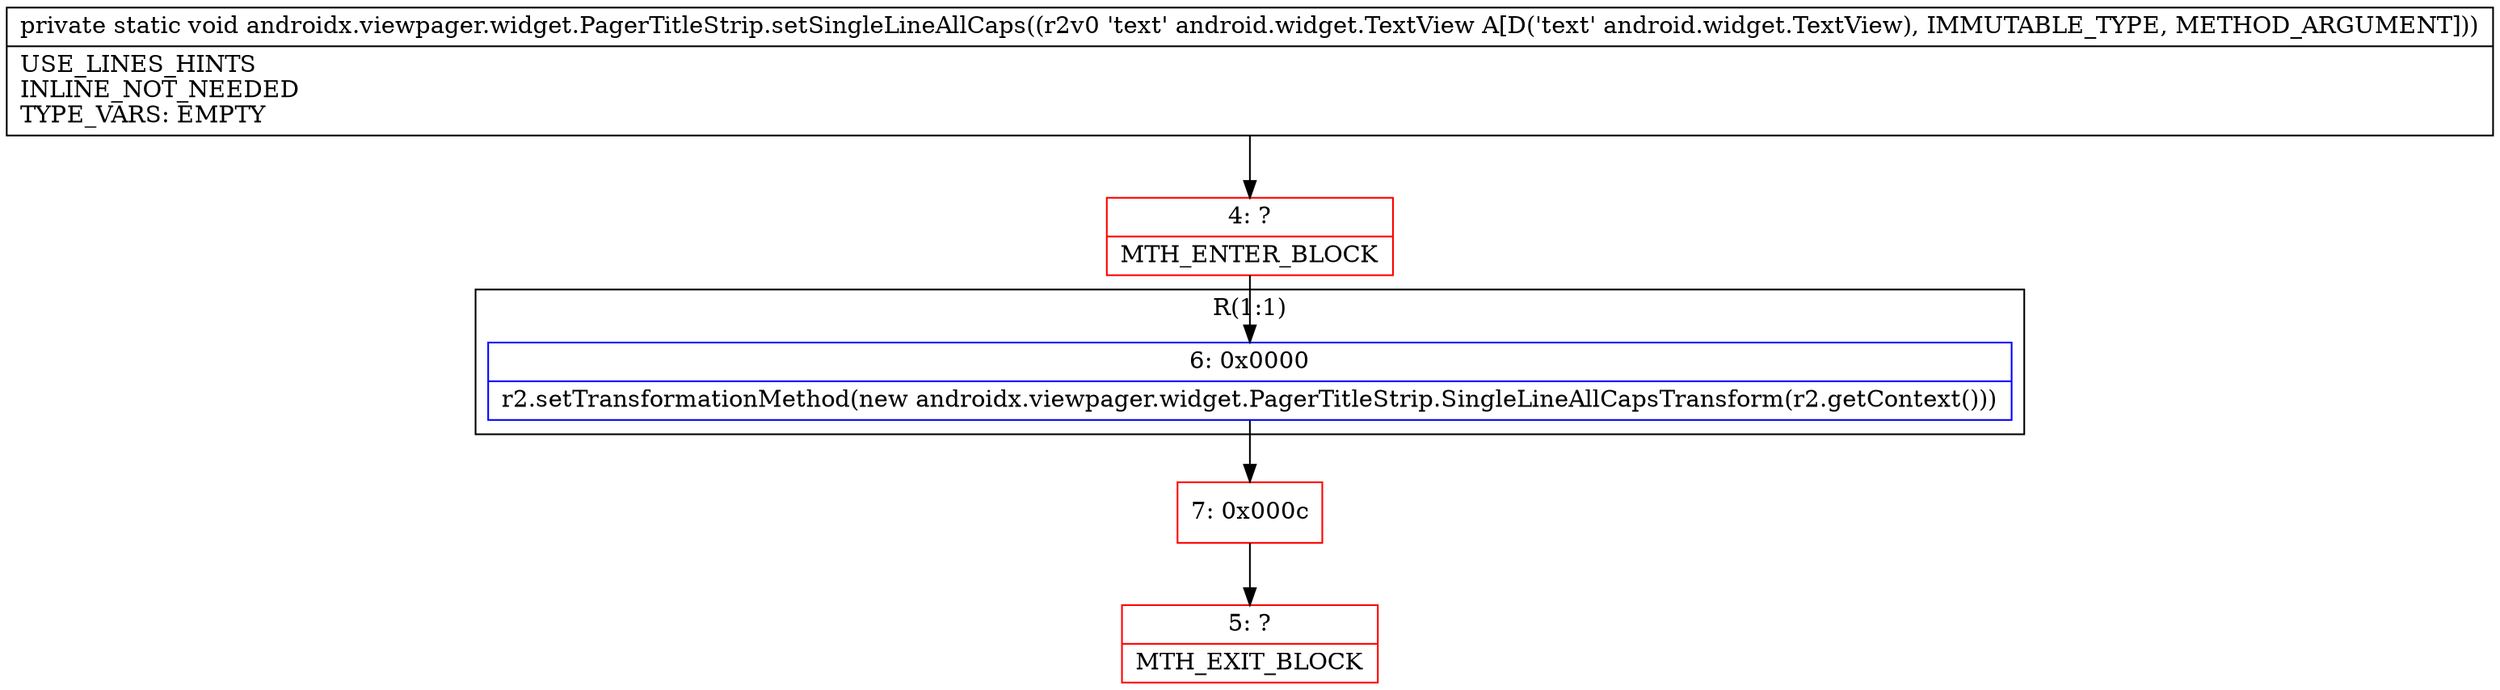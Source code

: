 digraph "CFG forandroidx.viewpager.widget.PagerTitleStrip.setSingleLineAllCaps(Landroid\/widget\/TextView;)V" {
subgraph cluster_Region_1058774115 {
label = "R(1:1)";
node [shape=record,color=blue];
Node_6 [shape=record,label="{6\:\ 0x0000|r2.setTransformationMethod(new androidx.viewpager.widget.PagerTitleStrip.SingleLineAllCapsTransform(r2.getContext()))\l}"];
}
Node_4 [shape=record,color=red,label="{4\:\ ?|MTH_ENTER_BLOCK\l}"];
Node_7 [shape=record,color=red,label="{7\:\ 0x000c}"];
Node_5 [shape=record,color=red,label="{5\:\ ?|MTH_EXIT_BLOCK\l}"];
MethodNode[shape=record,label="{private static void androidx.viewpager.widget.PagerTitleStrip.setSingleLineAllCaps((r2v0 'text' android.widget.TextView A[D('text' android.widget.TextView), IMMUTABLE_TYPE, METHOD_ARGUMENT]))  | USE_LINES_HINTS\lINLINE_NOT_NEEDED\lTYPE_VARS: EMPTY\l}"];
MethodNode -> Node_4;Node_6 -> Node_7;
Node_4 -> Node_6;
Node_7 -> Node_5;
}


